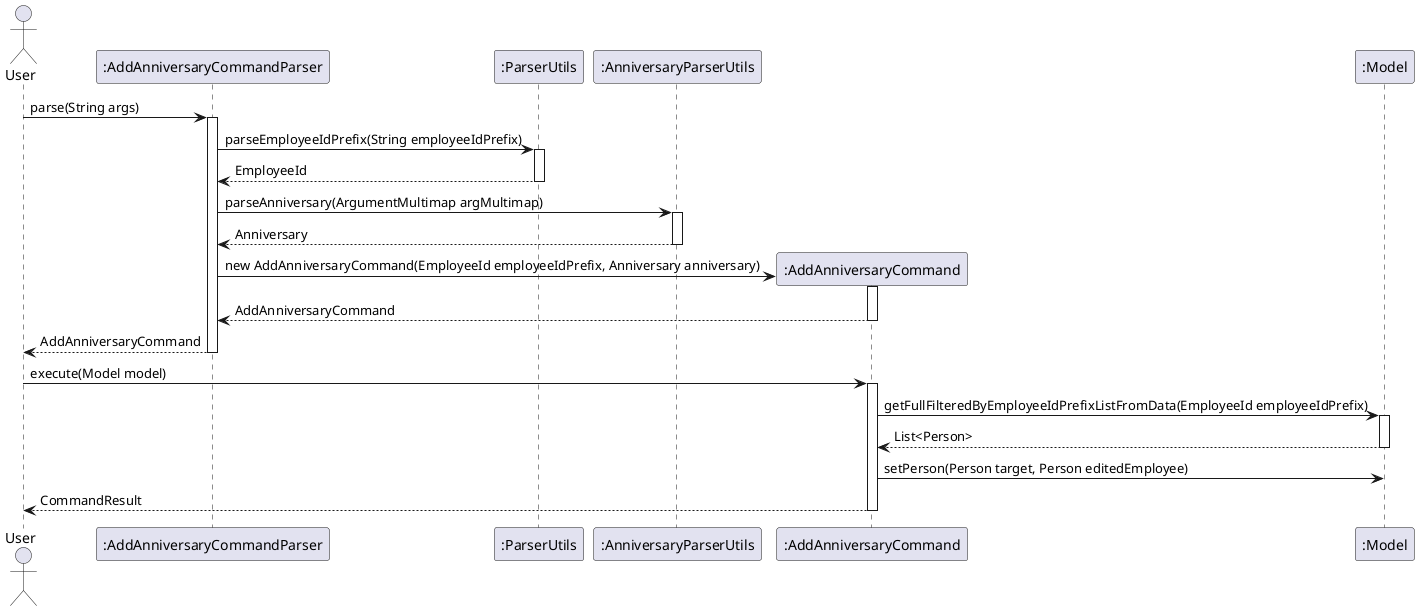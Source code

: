 @startuml
actor User as U
participant ":AddAnniversaryCommandParser" as AACP
participant ":ParserUtils" as PU
participant ":AnniversaryParserUtils" as APU
participant ":AddAnniversaryCommand" as AAC
participant ":Model" as M


U -> AACP: parse(String args)
activate AACP
AACP -> PU : parseEmployeeIdPrefix(String employeeIdPrefix)
activate PU
PU --> AACP: EmployeeId
deactivate PU
AACP -> APU: parseAnniversary(ArgumentMultimap argMultimap)
activate APU
APU --> AACP: Anniversary
deactivate APU
create AAC
AACP -> AAC : new AddAnniversaryCommand(EmployeeId employeeIdPrefix, Anniversary anniversary)
Activate AAC
return AddAnniversaryCommand
AACP --> U : AddAnniversaryCommand
deactivate AACP

U -> AAC: execute(Model model)
activate AAC
AAC -> M : getFullFilteredByEmployeeIdPrefixListFromData(EmployeeId employeeIdPrefix)
activate M
M --> AAC : List<Person>
deactivate M
AAC -> M : setPerson(Person target, Person editedEmployee)
return CommandResult

@enduml
